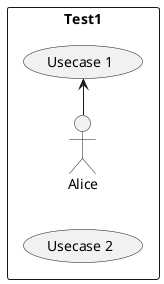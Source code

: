 {
  "sha1": "pd434cr7knwsjsd52hhmso1qj9zif2g",
  "insertion": {
    "when": "2024-06-04T17:28:41.026Z",
    "url": "http://forum.plantuml.net/2035/usecase-alias-not-available-in-rectangle",
    "user": "plantuml@gmail.com"
  }
}
@startuml
 
left to right direction
skinparam packageStyle rect
 
rectangle Test1 {
actor :Alice: as user
usecase (Usecase 1) as usecase1
usecase (Usecase 2) as usecase2
  user -> usecase1
}
 
newpage
left to right direction
skinparam packageStyle rect
 
rectangle Test2 {
usecase (Usecase 1) as usecase1
usecase (Usecase 2) as usecase2
  user -> usecase2
}
 
@enduml
